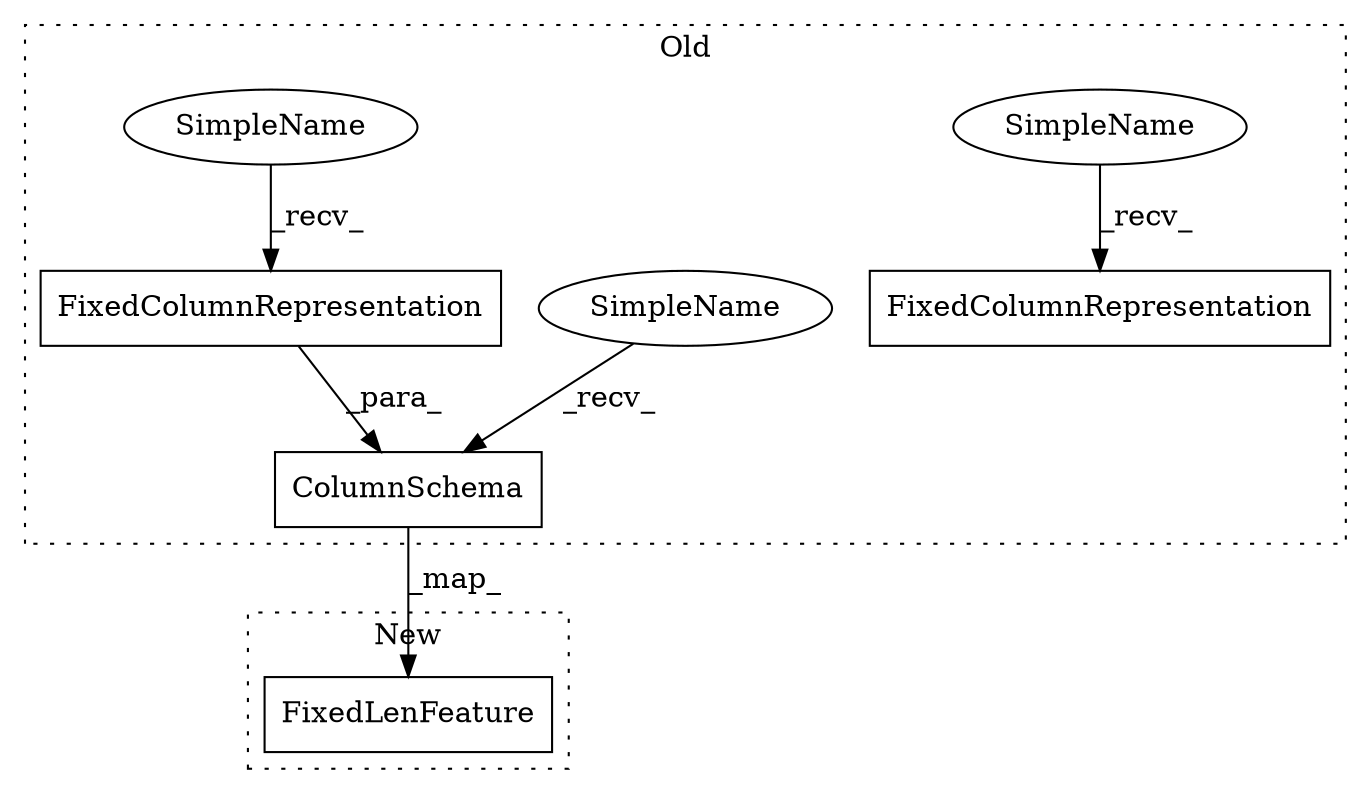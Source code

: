 digraph G {
subgraph cluster0 {
1 [label="ColumnSchema" a="32" s="651,735" l="13,1" shape="box"];
3 [label="FixedColumnRepresentation" a="32" s="708" l="27" shape="box"];
4 [label="FixedColumnRepresentation" a="32" s="378" l="27" shape="box"];
5 [label="SimpleName" a="42" s="363" l="14" shape="ellipse"];
6 [label="SimpleName" a="42" s="636" l="14" shape="ellipse"];
7 [label="SimpleName" a="42" s="693" l="14" shape="ellipse"];
label = "Old";
style="dotted";
}
subgraph cluster1 {
2 [label="FixedLenFeature" a="32" s="363,407" l="16,1" shape="box"];
label = "New";
style="dotted";
}
1 -> 2 [label="_map_"];
3 -> 1 [label="_para_"];
5 -> 4 [label="_recv_"];
6 -> 1 [label="_recv_"];
7 -> 3 [label="_recv_"];
}